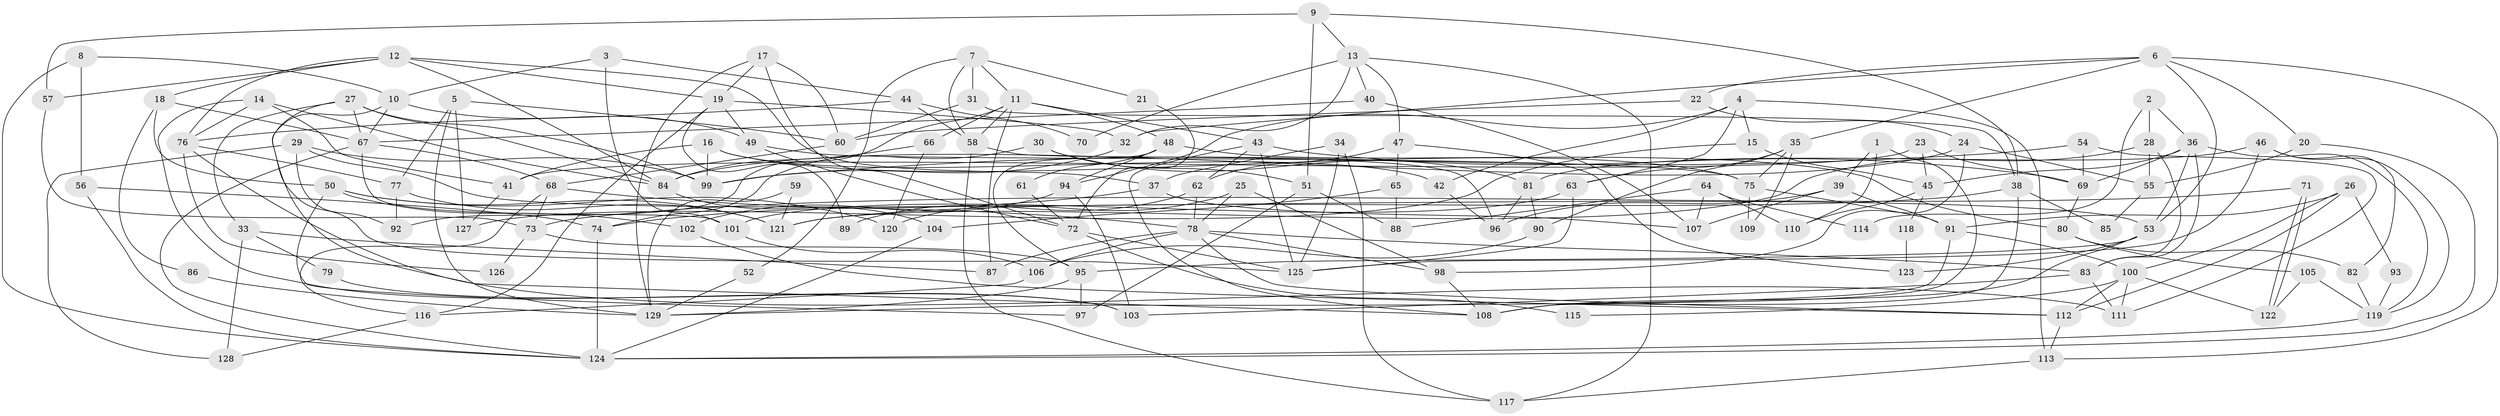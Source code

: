 // coarse degree distribution, {4: 0.2, 8: 0.07692307692307693, 7: 0.1076923076923077, 5: 0.27692307692307694, 6: 0.12307692307692308, 9: 0.07692307692307693, 3: 0.09230769230769231, 10: 0.03076923076923077, 2: 0.015384615384615385}
// Generated by graph-tools (version 1.1) at 2025/45/03/06/25 01:45:10]
// undirected, 129 vertices, 258 edges
graph export_dot {
graph [start="1"]
  node [color=gray90,style=filled];
  1;
  2;
  3;
  4;
  5;
  6;
  7;
  8;
  9;
  10;
  11;
  12;
  13;
  14;
  15;
  16;
  17;
  18;
  19;
  20;
  21;
  22;
  23;
  24;
  25;
  26;
  27;
  28;
  29;
  30;
  31;
  32;
  33;
  34;
  35;
  36;
  37;
  38;
  39;
  40;
  41;
  42;
  43;
  44;
  45;
  46;
  47;
  48;
  49;
  50;
  51;
  52;
  53;
  54;
  55;
  56;
  57;
  58;
  59;
  60;
  61;
  62;
  63;
  64;
  65;
  66;
  67;
  68;
  69;
  70;
  71;
  72;
  73;
  74;
  75;
  76;
  77;
  78;
  79;
  80;
  81;
  82;
  83;
  84;
  85;
  86;
  87;
  88;
  89;
  90;
  91;
  92;
  93;
  94;
  95;
  96;
  97;
  98;
  99;
  100;
  101;
  102;
  103;
  104;
  105;
  106;
  107;
  108;
  109;
  110;
  111;
  112;
  113;
  114;
  115;
  116;
  117;
  118;
  119;
  120;
  121;
  122;
  123;
  124;
  125;
  126;
  127;
  128;
  129;
  1 -- 39;
  1 -- 108;
  1 -- 110;
  2 -- 28;
  2 -- 36;
  2 -- 114;
  3 -- 101;
  3 -- 10;
  3 -- 44;
  4 -- 94;
  4 -- 15;
  4 -- 42;
  4 -- 63;
  4 -- 113;
  5 -- 129;
  5 -- 60;
  5 -- 77;
  5 -- 127;
  6 -- 113;
  6 -- 32;
  6 -- 20;
  6 -- 22;
  6 -- 35;
  6 -- 53;
  7 -- 58;
  7 -- 11;
  7 -- 21;
  7 -- 31;
  7 -- 52;
  8 -- 10;
  8 -- 124;
  8 -- 56;
  9 -- 38;
  9 -- 57;
  9 -- 13;
  9 -- 51;
  10 -- 108;
  10 -- 49;
  10 -- 67;
  11 -- 48;
  11 -- 58;
  11 -- 43;
  11 -- 66;
  11 -- 87;
  11 -- 92;
  12 -- 37;
  12 -- 84;
  12 -- 18;
  12 -- 19;
  12 -- 57;
  12 -- 76;
  13 -- 32;
  13 -- 40;
  13 -- 47;
  13 -- 70;
  13 -- 117;
  14 -- 76;
  14 -- 84;
  14 -- 41;
  14 -- 103;
  15 -- 127;
  15 -- 45;
  16 -- 99;
  16 -- 42;
  16 -- 41;
  16 -- 75;
  17 -- 129;
  17 -- 72;
  17 -- 19;
  17 -- 60;
  18 -- 67;
  18 -- 50;
  18 -- 86;
  19 -- 32;
  19 -- 49;
  19 -- 89;
  19 -- 116;
  20 -- 55;
  20 -- 124;
  21 -- 72;
  22 -- 60;
  22 -- 24;
  23 -- 41;
  23 -- 69;
  23 -- 45;
  24 -- 84;
  24 -- 55;
  24 -- 98;
  25 -- 98;
  25 -- 78;
  25 -- 120;
  26 -- 91;
  26 -- 100;
  26 -- 93;
  26 -- 112;
  27 -- 125;
  27 -- 67;
  27 -- 33;
  27 -- 84;
  27 -- 99;
  28 -- 83;
  28 -- 121;
  28 -- 55;
  29 -- 92;
  29 -- 128;
  29 -- 53;
  29 -- 99;
  30 -- 74;
  30 -- 51;
  30 -- 81;
  31 -- 60;
  31 -- 38;
  32 -- 99;
  33 -- 87;
  33 -- 79;
  33 -- 128;
  34 -- 125;
  34 -- 117;
  34 -- 37;
  35 -- 63;
  35 -- 75;
  35 -- 90;
  35 -- 109;
  36 -- 83;
  36 -- 53;
  36 -- 45;
  36 -- 69;
  36 -- 119;
  37 -- 74;
  37 -- 107;
  38 -- 108;
  38 -- 85;
  38 -- 121;
  39 -- 107;
  39 -- 91;
  39 -- 96;
  40 -- 67;
  40 -- 107;
  41 -- 127;
  42 -- 96;
  43 -- 108;
  43 -- 62;
  43 -- 69;
  43 -- 125;
  44 -- 58;
  44 -- 70;
  44 -- 76;
  45 -- 110;
  45 -- 118;
  46 -- 81;
  46 -- 125;
  46 -- 82;
  46 -- 119;
  47 -- 65;
  47 -- 62;
  47 -- 123;
  48 -- 94;
  48 -- 80;
  48 -- 61;
  48 -- 95;
  49 -- 75;
  49 -- 72;
  50 -- 121;
  50 -- 97;
  50 -- 102;
  50 -- 120;
  51 -- 97;
  51 -- 88;
  52 -- 129;
  53 -- 95;
  53 -- 108;
  53 -- 123;
  54 -- 69;
  54 -- 99;
  54 -- 111;
  55 -- 85;
  56 -- 124;
  56 -- 74;
  57 -- 73;
  58 -- 96;
  58 -- 117;
  59 -- 129;
  59 -- 121;
  60 -- 68;
  61 -- 72;
  62 -- 78;
  62 -- 89;
  63 -- 101;
  63 -- 125;
  64 -- 107;
  64 -- 110;
  64 -- 88;
  64 -- 114;
  65 -- 104;
  65 -- 88;
  66 -- 120;
  66 -- 84;
  67 -- 124;
  67 -- 68;
  67 -- 101;
  68 -- 78;
  68 -- 73;
  68 -- 116;
  69 -- 80;
  71 -- 73;
  71 -- 122;
  71 -- 122;
  72 -- 125;
  72 -- 115;
  73 -- 95;
  73 -- 126;
  74 -- 124;
  75 -- 91;
  75 -- 109;
  76 -- 77;
  76 -- 111;
  76 -- 126;
  77 -- 92;
  77 -- 121;
  78 -- 112;
  78 -- 83;
  78 -- 87;
  78 -- 98;
  78 -- 106;
  79 -- 103;
  80 -- 82;
  80 -- 105;
  81 -- 90;
  81 -- 96;
  82 -- 119;
  83 -- 111;
  83 -- 103;
  84 -- 104;
  86 -- 129;
  90 -- 106;
  91 -- 100;
  91 -- 129;
  93 -- 119;
  94 -- 103;
  94 -- 102;
  95 -- 97;
  95 -- 129;
  98 -- 108;
  100 -- 122;
  100 -- 111;
  100 -- 112;
  100 -- 115;
  101 -- 106;
  102 -- 112;
  104 -- 124;
  105 -- 119;
  105 -- 122;
  106 -- 116;
  112 -- 113;
  113 -- 117;
  116 -- 128;
  118 -- 123;
  119 -- 124;
}
